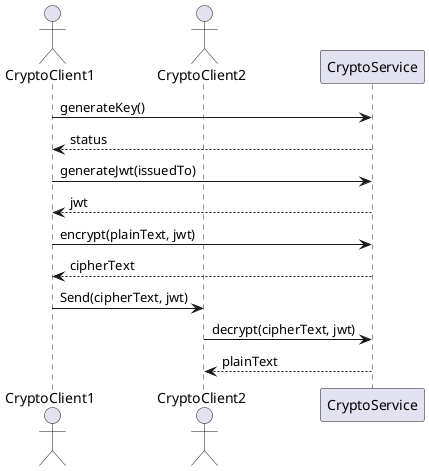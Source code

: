 @startuml

actor CryptoClient1
actor CryptoClient2
participant CryptoService

CryptoClient1 -> CryptoService : generateKey()
CryptoService --> CryptoClient1 : status

CryptoClient1 -> CryptoService : generateJwt(issuedTo)
CryptoService --> CryptoClient1 : jwt

CryptoClient1 -> CryptoService : encrypt(plainText, jwt)
CryptoService --> CryptoClient1 : cipherText

CryptoClient1 -> CryptoClient2 : Send(cipherText, jwt)

CryptoClient2 -> CryptoService : decrypt(cipherText, jwt)
CryptoService --> CryptoClient2 : plainText

@enduml